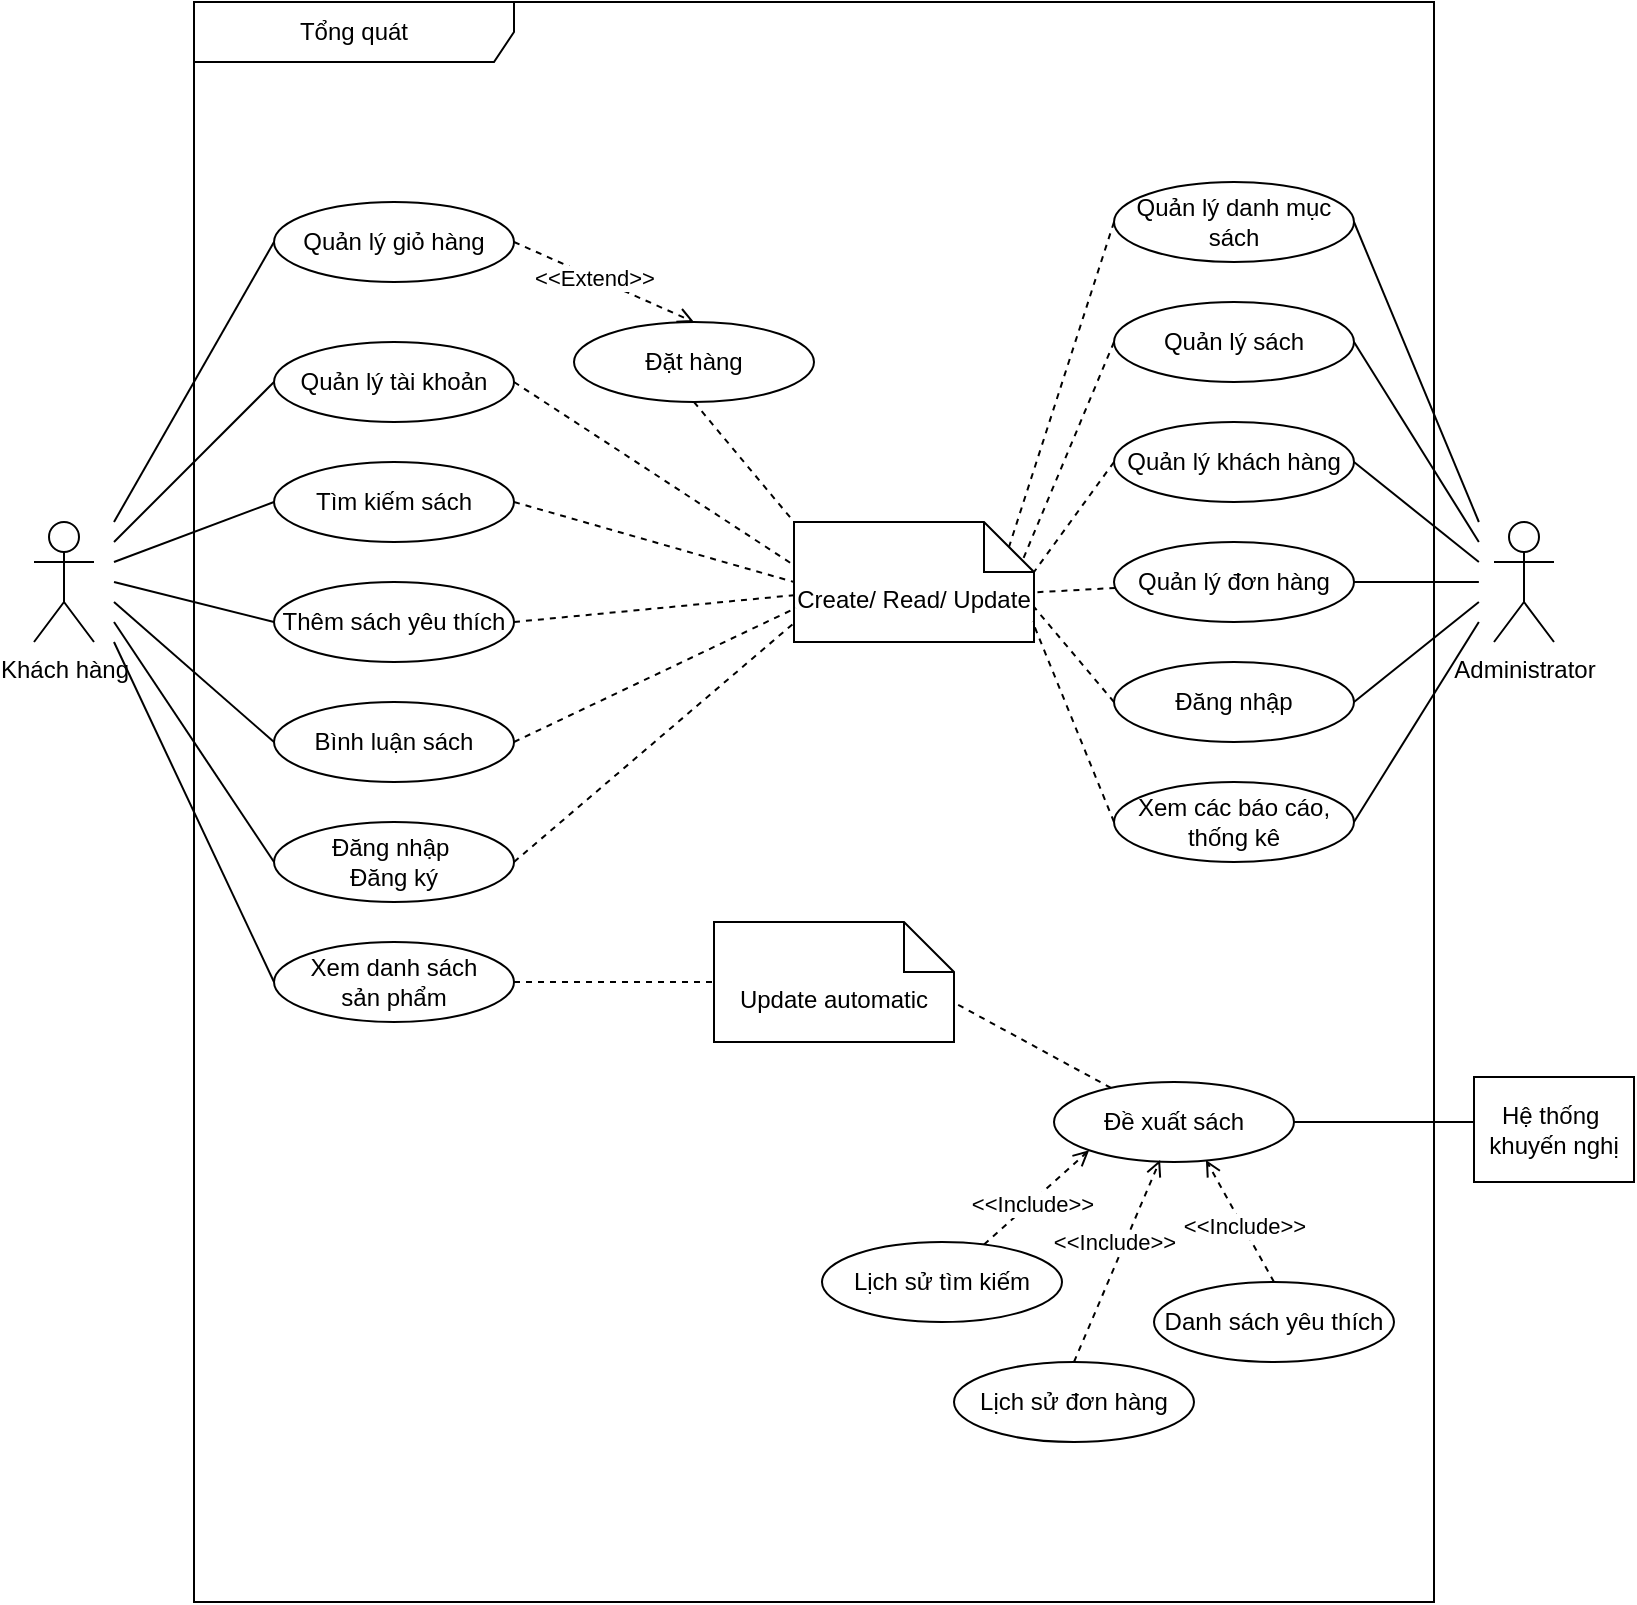 <mxfile version="24.0.4" type="github" pages="9">
  <diagram name="TongQuat" id="gvFbbxzgyaFYYrvIvwsP">
    <mxGraphModel dx="1114" dy="592" grid="1" gridSize="10" guides="1" tooltips="1" connect="1" arrows="1" fold="1" page="1" pageScale="1" pageWidth="827" pageHeight="1169" math="0" shadow="0">
      <root>
        <mxCell id="0" />
        <mxCell id="1" parent="0" />
        <mxCell id="MBnM06LKwPtEnfKvJLuo-30" style="rounded=0;orthogonalLoop=1;jettySize=auto;html=1;endArrow=none;endFill=0;exitX=1;exitY=0.5;exitDx=0;exitDy=0;" parent="1" source="MBnM06LKwPtEnfKvJLuo-4" edge="1">
          <mxGeometry relative="1" as="geometry">
            <mxPoint x="742.43" y="460" as="targetPoint" />
          </mxGeometry>
        </mxCell>
        <mxCell id="MBnM06LKwPtEnfKvJLuo-4" value="Quản lý danh mục sách" style="ellipse;whiteSpace=wrap;html=1;" parent="1" vertex="1">
          <mxGeometry x="560" y="290" width="120" height="40" as="geometry" />
        </mxCell>
        <mxCell id="MBnM06LKwPtEnfKvJLuo-11" value="Administrator" style="shape=umlActor;verticalLabelPosition=bottom;verticalAlign=top;html=1;outlineConnect=0;" parent="1" vertex="1">
          <mxGeometry x="750" y="460" width="30" height="60" as="geometry" />
        </mxCell>
        <mxCell id="MBnM06LKwPtEnfKvJLuo-29" style="rounded=0;orthogonalLoop=1;jettySize=auto;html=1;endArrow=none;endFill=0;exitX=1;exitY=0.5;exitDx=0;exitDy=0;" parent="1" source="MBnM06LKwPtEnfKvJLuo-12" edge="1">
          <mxGeometry relative="1" as="geometry">
            <mxPoint x="742.43" y="470" as="targetPoint" />
          </mxGeometry>
        </mxCell>
        <mxCell id="MBnM06LKwPtEnfKvJLuo-12" value="Quản lý sách" style="ellipse;whiteSpace=wrap;html=1;" parent="1" vertex="1">
          <mxGeometry x="560" y="350" width="120" height="40" as="geometry" />
        </mxCell>
        <mxCell id="MBnM06LKwPtEnfKvJLuo-13" style="edgeStyle=orthogonalEdgeStyle;rounded=0;orthogonalLoop=1;jettySize=auto;html=1;exitX=0.5;exitY=1;exitDx=0;exitDy=0;" parent="1" source="MBnM06LKwPtEnfKvJLuo-12" target="MBnM06LKwPtEnfKvJLuo-12" edge="1">
          <mxGeometry relative="1" as="geometry" />
        </mxCell>
        <mxCell id="MBnM06LKwPtEnfKvJLuo-28" style="rounded=0;orthogonalLoop=1;jettySize=auto;html=1;exitX=1;exitY=0.5;exitDx=0;exitDy=0;endArrow=none;endFill=0;" parent="1" source="MBnM06LKwPtEnfKvJLuo-14" edge="1">
          <mxGeometry relative="1" as="geometry">
            <mxPoint x="742.43" y="480" as="targetPoint" />
          </mxGeometry>
        </mxCell>
        <mxCell id="MBnM06LKwPtEnfKvJLuo-14" value="Quản lý khách hàng" style="ellipse;whiteSpace=wrap;html=1;" parent="1" vertex="1">
          <mxGeometry x="560" y="410" width="120" height="40" as="geometry" />
        </mxCell>
        <mxCell id="MBnM06LKwPtEnfKvJLuo-27" style="edgeStyle=orthogonalEdgeStyle;rounded=0;orthogonalLoop=1;jettySize=auto;html=1;endArrow=none;endFill=0;" parent="1" source="MBnM06LKwPtEnfKvJLuo-15" edge="1">
          <mxGeometry relative="1" as="geometry">
            <mxPoint x="742.43" y="490" as="targetPoint" />
          </mxGeometry>
        </mxCell>
        <mxCell id="MBnM06LKwPtEnfKvJLuo-15" value="Quản lý đơn hàng" style="ellipse;whiteSpace=wrap;html=1;" parent="1" vertex="1">
          <mxGeometry x="560" y="470" width="120" height="40" as="geometry" />
        </mxCell>
        <mxCell id="MBnM06LKwPtEnfKvJLuo-31" style="rounded=0;orthogonalLoop=1;jettySize=auto;html=1;endArrow=none;endFill=0;exitX=1;exitY=0.5;exitDx=0;exitDy=0;" parent="1" source="MBnM06LKwPtEnfKvJLuo-19" edge="1">
          <mxGeometry relative="1" as="geometry">
            <mxPoint x="742.43" y="510" as="targetPoint" />
          </mxGeometry>
        </mxCell>
        <mxCell id="MBnM06LKwPtEnfKvJLuo-19" value="Xem các báo cáo, thống kê" style="ellipse;whiteSpace=wrap;html=1;" parent="1" vertex="1">
          <mxGeometry x="560" y="590" width="120" height="40" as="geometry" />
        </mxCell>
        <mxCell id="HVmI4ni1pACpnIKJBuJL-1" value="Khách hàng" style="shape=umlActor;verticalLabelPosition=bottom;verticalAlign=top;html=1;outlineConnect=0;" parent="1" vertex="1">
          <mxGeometry x="20" y="460" width="30" height="60" as="geometry" />
        </mxCell>
        <mxCell id="HVmI4ni1pACpnIKJBuJL-2" style="rounded=0;orthogonalLoop=1;jettySize=auto;html=1;endArrow=none;endFill=0;exitX=0;exitY=0.5;exitDx=0;exitDy=0;" parent="1" source="HVmI4ni1pACpnIKJBuJL-3" edge="1">
          <mxGeometry relative="1" as="geometry">
            <mxPoint x="60" y="520" as="targetPoint" />
          </mxGeometry>
        </mxCell>
        <mxCell id="HVmI4ni1pACpnIKJBuJL-3" value="Xem danh sách&lt;div&gt;sản phẩm&lt;/div&gt;" style="ellipse;whiteSpace=wrap;html=1;" parent="1" vertex="1">
          <mxGeometry x="140" y="670" width="120" height="40" as="geometry" />
        </mxCell>
        <mxCell id="DBbsASg2C73_bdCjhR4W-20" style="rounded=0;orthogonalLoop=1;jettySize=auto;html=1;entryX=0.5;entryY=0;entryDx=0;entryDy=0;dashed=1;endArrow=open;endFill=0;exitX=1;exitY=0.5;exitDx=0;exitDy=0;" parent="1" source="HVmI4ni1pACpnIKJBuJL-4" target="HVmI4ni1pACpnIKJBuJL-17" edge="1">
          <mxGeometry relative="1" as="geometry" />
        </mxCell>
        <mxCell id="DBbsASg2C73_bdCjhR4W-21" value="&amp;lt;&amp;lt;Extend&amp;gt;&amp;gt;" style="edgeLabel;html=1;align=center;verticalAlign=middle;resizable=0;points=[];" parent="DBbsASg2C73_bdCjhR4W-20" vertex="1" connectable="0">
          <mxGeometry x="-0.128" relative="1" as="geometry">
            <mxPoint as="offset" />
          </mxGeometry>
        </mxCell>
        <mxCell id="HVmI4ni1pACpnIKJBuJL-4" value="Quản lý giỏ hàng" style="ellipse;whiteSpace=wrap;html=1;" parent="1" vertex="1">
          <mxGeometry x="140" y="300" width="120" height="40" as="geometry" />
        </mxCell>
        <mxCell id="HVmI4ni1pACpnIKJBuJL-5" style="rounded=0;orthogonalLoop=1;jettySize=auto;html=1;endArrow=none;endFill=0;exitX=0;exitY=0.5;exitDx=0;exitDy=0;" parent="1" source="HVmI4ni1pACpnIKJBuJL-6" edge="1">
          <mxGeometry relative="1" as="geometry">
            <mxPoint x="60" y="470" as="targetPoint" />
          </mxGeometry>
        </mxCell>
        <mxCell id="HVmI4ni1pACpnIKJBuJL-6" value="Quản lý tài khoản" style="ellipse;whiteSpace=wrap;html=1;" parent="1" vertex="1">
          <mxGeometry x="140" y="370" width="120" height="40" as="geometry" />
        </mxCell>
        <mxCell id="HVmI4ni1pACpnIKJBuJL-7" style="rounded=0;orthogonalLoop=1;jettySize=auto;html=1;endArrow=none;endFill=0;exitX=0;exitY=0.5;exitDx=0;exitDy=0;" parent="1" source="HVmI4ni1pACpnIKJBuJL-8" edge="1">
          <mxGeometry relative="1" as="geometry">
            <mxPoint x="60" y="480" as="targetPoint" />
          </mxGeometry>
        </mxCell>
        <mxCell id="HVmI4ni1pACpnIKJBuJL-8" value="Tìm kiếm sách" style="ellipse;whiteSpace=wrap;html=1;" parent="1" vertex="1">
          <mxGeometry x="140" y="430" width="120" height="40" as="geometry" />
        </mxCell>
        <mxCell id="HVmI4ni1pACpnIKJBuJL-9" style="rounded=0;orthogonalLoop=1;jettySize=auto;html=1;startArrow=none;startFill=0;endArrow=none;endFill=0;exitX=0;exitY=0.5;exitDx=0;exitDy=0;" parent="1" source="HVmI4ni1pACpnIKJBuJL-10" edge="1">
          <mxGeometry relative="1" as="geometry">
            <mxPoint x="60" y="510" as="targetPoint" />
          </mxGeometry>
        </mxCell>
        <mxCell id="HVmI4ni1pACpnIKJBuJL-10" value="Đăng nhập&amp;nbsp;&lt;div&gt;Đăng ký&lt;/div&gt;" style="ellipse;whiteSpace=wrap;html=1;" parent="1" vertex="1">
          <mxGeometry x="140" y="610" width="120" height="40" as="geometry" />
        </mxCell>
        <mxCell id="HVmI4ni1pACpnIKJBuJL-11" style="rounded=0;orthogonalLoop=1;jettySize=auto;html=1;exitX=0;exitY=0.5;exitDx=0;exitDy=0;endArrow=none;endFill=0;" parent="1" source="HVmI4ni1pACpnIKJBuJL-4" edge="1">
          <mxGeometry relative="1" as="geometry">
            <mxPoint x="60" y="460" as="targetPoint" />
          </mxGeometry>
        </mxCell>
        <mxCell id="HVmI4ni1pACpnIKJBuJL-12" style="rounded=0;orthogonalLoop=1;jettySize=auto;html=1;endArrow=none;endFill=0;exitX=0;exitY=0.5;exitDx=0;exitDy=0;" parent="1" source="HVmI4ni1pACpnIKJBuJL-13" edge="1">
          <mxGeometry relative="1" as="geometry">
            <mxPoint x="60" y="500" as="targetPoint" />
          </mxGeometry>
        </mxCell>
        <mxCell id="HVmI4ni1pACpnIKJBuJL-13" value="Bình luận sách" style="ellipse;whiteSpace=wrap;html=1;" parent="1" vertex="1">
          <mxGeometry x="140" y="550" width="120" height="40" as="geometry" />
        </mxCell>
        <mxCell id="HVmI4ni1pACpnIKJBuJL-14" style="rounded=0;orthogonalLoop=1;jettySize=auto;html=1;endArrow=none;endFill=0;exitX=0;exitY=0.5;exitDx=0;exitDy=0;" parent="1" source="HVmI4ni1pACpnIKJBuJL-15" edge="1">
          <mxGeometry relative="1" as="geometry">
            <mxPoint x="60" y="490" as="targetPoint" />
          </mxGeometry>
        </mxCell>
        <mxCell id="HVmI4ni1pACpnIKJBuJL-15" value="Thêm sách yêu thích" style="ellipse;whiteSpace=wrap;html=1;" parent="1" vertex="1">
          <mxGeometry x="140" y="490" width="120" height="40" as="geometry" />
        </mxCell>
        <mxCell id="HVmI4ni1pACpnIKJBuJL-17" value="Đặt hàng" style="ellipse;whiteSpace=wrap;html=1;" parent="1" vertex="1">
          <mxGeometry x="290" y="360" width="120" height="40" as="geometry" />
        </mxCell>
        <mxCell id="DBbsASg2C73_bdCjhR4W-2" style="rounded=0;orthogonalLoop=1;jettySize=auto;html=1;endArrow=none;endFill=0;exitX=1;exitY=0.5;exitDx=0;exitDy=0;" parent="1" source="DBbsASg2C73_bdCjhR4W-1" edge="1">
          <mxGeometry relative="1" as="geometry">
            <mxPoint x="742.43" y="500" as="targetPoint" />
          </mxGeometry>
        </mxCell>
        <mxCell id="DBbsASg2C73_bdCjhR4W-1" value="Đăng nhập" style="ellipse;whiteSpace=wrap;html=1;" parent="1" vertex="1">
          <mxGeometry x="560" y="530" width="120" height="40" as="geometry" />
        </mxCell>
        <mxCell id="DBbsASg2C73_bdCjhR4W-5" value="Create/ Read/ Update" style="shape=note2;boundedLbl=1;whiteSpace=wrap;html=1;size=25;verticalAlign=top;align=center;" parent="1" vertex="1">
          <mxGeometry x="400" y="460" width="120" height="60" as="geometry" />
        </mxCell>
        <mxCell id="DBbsASg2C73_bdCjhR4W-6" style="rounded=0;orthogonalLoop=1;jettySize=auto;html=1;entryX=0;entryY=0;entryDx=0;entryDy=0;entryPerimeter=0;dashed=1;endArrow=none;endFill=0;exitX=0.5;exitY=1;exitDx=0;exitDy=0;" parent="1" source="HVmI4ni1pACpnIKJBuJL-17" target="DBbsASg2C73_bdCjhR4W-5" edge="1">
          <mxGeometry relative="1" as="geometry" />
        </mxCell>
        <mxCell id="DBbsASg2C73_bdCjhR4W-8" style="rounded=0;orthogonalLoop=1;jettySize=auto;html=1;entryX=-0.008;entryY=0.35;entryDx=0;entryDy=0;entryPerimeter=0;dashed=1;endArrow=none;endFill=0;exitX=1;exitY=0.5;exitDx=0;exitDy=0;" parent="1" source="HVmI4ni1pACpnIKJBuJL-6" target="DBbsASg2C73_bdCjhR4W-5" edge="1">
          <mxGeometry relative="1" as="geometry" />
        </mxCell>
        <mxCell id="DBbsASg2C73_bdCjhR4W-9" style="rounded=0;orthogonalLoop=1;jettySize=auto;html=1;exitX=1;exitY=0.5;exitDx=0;exitDy=0;entryX=0;entryY=0.5;entryDx=0;entryDy=0;entryPerimeter=0;dashed=1;endArrow=none;endFill=0;" parent="1" source="HVmI4ni1pACpnIKJBuJL-8" target="DBbsASg2C73_bdCjhR4W-5" edge="1">
          <mxGeometry relative="1" as="geometry" />
        </mxCell>
        <mxCell id="DBbsASg2C73_bdCjhR4W-10" style="rounded=0;orthogonalLoop=1;jettySize=auto;html=1;exitX=1;exitY=0.5;exitDx=0;exitDy=0;entryX=0;entryY=0.61;entryDx=0;entryDy=0;entryPerimeter=0;dashed=1;endArrow=none;endFill=0;" parent="1" source="HVmI4ni1pACpnIKJBuJL-15" target="DBbsASg2C73_bdCjhR4W-5" edge="1">
          <mxGeometry relative="1" as="geometry" />
        </mxCell>
        <mxCell id="DBbsASg2C73_bdCjhR4W-11" style="rounded=0;orthogonalLoop=1;jettySize=auto;html=1;exitX=1;exitY=0.5;exitDx=0;exitDy=0;dashed=1;endArrow=none;endFill=0;entryX=0.008;entryY=0.717;entryDx=0;entryDy=0;entryPerimeter=0;" parent="1" source="HVmI4ni1pACpnIKJBuJL-13" target="DBbsASg2C73_bdCjhR4W-5" edge="1">
          <mxGeometry relative="1" as="geometry">
            <mxPoint x="350" y="500" as="targetPoint" />
          </mxGeometry>
        </mxCell>
        <mxCell id="DBbsASg2C73_bdCjhR4W-12" style="rounded=0;orthogonalLoop=1;jettySize=auto;html=1;entryX=0.007;entryY=0.83;entryDx=0;entryDy=0;entryPerimeter=0;dashed=1;endArrow=none;endFill=0;exitX=1;exitY=0.5;exitDx=0;exitDy=0;" parent="1" source="HVmI4ni1pACpnIKJBuJL-10" target="DBbsASg2C73_bdCjhR4W-5" edge="1">
          <mxGeometry relative="1" as="geometry" />
        </mxCell>
        <mxCell id="DBbsASg2C73_bdCjhR4W-14" style="rounded=0;orthogonalLoop=1;jettySize=auto;html=1;entryX=0;entryY=0;entryDx=107.5;entryDy=12.5;entryPerimeter=0;endArrow=none;endFill=0;dashed=1;exitX=0;exitY=0.5;exitDx=0;exitDy=0;" parent="1" source="MBnM06LKwPtEnfKvJLuo-4" target="DBbsASg2C73_bdCjhR4W-5" edge="1">
          <mxGeometry relative="1" as="geometry" />
        </mxCell>
        <mxCell id="DBbsASg2C73_bdCjhR4W-15" style="rounded=0;orthogonalLoop=1;jettySize=auto;html=1;entryX=0.95;entryY=0.331;entryDx=0;entryDy=0;entryPerimeter=0;endArrow=none;endFill=0;dashed=1;exitX=0;exitY=0.5;exitDx=0;exitDy=0;" parent="1" source="MBnM06LKwPtEnfKvJLuo-12" target="DBbsASg2C73_bdCjhR4W-5" edge="1">
          <mxGeometry relative="1" as="geometry" />
        </mxCell>
        <mxCell id="DBbsASg2C73_bdCjhR4W-16" style="rounded=0;orthogonalLoop=1;jettySize=auto;html=1;exitX=0;exitY=0.5;exitDx=0;exitDy=0;entryX=0;entryY=0;entryDx=120;entryDy=25;entryPerimeter=0;dashed=1;endArrow=none;endFill=0;" parent="1" source="MBnM06LKwPtEnfKvJLuo-14" target="DBbsASg2C73_bdCjhR4W-5" edge="1">
          <mxGeometry relative="1" as="geometry" />
        </mxCell>
        <mxCell id="DBbsASg2C73_bdCjhR4W-17" style="rounded=0;orthogonalLoop=1;jettySize=auto;html=1;entryX=1.004;entryY=0.586;entryDx=0;entryDy=0;entryPerimeter=0;dashed=1;endArrow=none;endFill=0;" parent="1" source="MBnM06LKwPtEnfKvJLuo-15" target="DBbsASg2C73_bdCjhR4W-5" edge="1">
          <mxGeometry relative="1" as="geometry" />
        </mxCell>
        <mxCell id="DBbsASg2C73_bdCjhR4W-18" style="rounded=0;orthogonalLoop=1;jettySize=auto;html=1;entryX=0;entryY=0;entryDx=120;entryDy=42.5;entryPerimeter=0;dashed=1;endArrow=none;endFill=0;exitX=0;exitY=0.5;exitDx=0;exitDy=0;" parent="1" source="DBbsASg2C73_bdCjhR4W-1" target="DBbsASg2C73_bdCjhR4W-5" edge="1">
          <mxGeometry relative="1" as="geometry" />
        </mxCell>
        <mxCell id="DBbsASg2C73_bdCjhR4W-19" style="rounded=0;orthogonalLoop=1;jettySize=auto;html=1;entryX=0.994;entryY=0.831;entryDx=0;entryDy=0;entryPerimeter=0;dashed=1;endArrow=none;endFill=0;exitX=0;exitY=0.5;exitDx=0;exitDy=0;" parent="1" source="MBnM06LKwPtEnfKvJLuo-19" target="DBbsASg2C73_bdCjhR4W-5" edge="1">
          <mxGeometry relative="1" as="geometry" />
        </mxCell>
        <mxCell id="DBbsASg2C73_bdCjhR4W-23" value="Update automatic" style="shape=note2;boundedLbl=1;whiteSpace=wrap;html=1;size=25;verticalAlign=top;align=center;" parent="1" vertex="1">
          <mxGeometry x="360" y="660" width="120" height="60" as="geometry" />
        </mxCell>
        <mxCell id="DBbsASg2C73_bdCjhR4W-27" style="rounded=0;orthogonalLoop=1;jettySize=auto;html=1;entryX=0.996;entryY=0.667;entryDx=0;entryDy=0;entryPerimeter=0;endArrow=none;endFill=0;dashed=1;" parent="1" source="DBbsASg2C73_bdCjhR4W-25" target="DBbsASg2C73_bdCjhR4W-23" edge="1">
          <mxGeometry relative="1" as="geometry" />
        </mxCell>
        <mxCell id="DBbsASg2C73_bdCjhR4W-25" value="Đề xuất sách" style="ellipse;whiteSpace=wrap;html=1;" parent="1" vertex="1">
          <mxGeometry x="530" y="740" width="120" height="40" as="geometry" />
        </mxCell>
        <mxCell id="DBbsASg2C73_bdCjhR4W-26" style="edgeStyle=orthogonalEdgeStyle;rounded=0;orthogonalLoop=1;jettySize=auto;html=1;endArrow=none;endFill=0;" parent="1" source="DBbsASg2C73_bdCjhR4W-25" edge="1">
          <mxGeometry relative="1" as="geometry">
            <mxPoint x="740" y="760" as="targetPoint" />
          </mxGeometry>
        </mxCell>
        <mxCell id="DBbsASg2C73_bdCjhR4W-28" style="rounded=0;orthogonalLoop=1;jettySize=auto;html=1;exitX=1;exitY=0.5;exitDx=0;exitDy=0;entryX=0;entryY=0.5;entryDx=0;entryDy=0;entryPerimeter=0;dashed=1;endArrow=none;endFill=0;" parent="1" source="HVmI4ni1pACpnIKJBuJL-3" target="DBbsASg2C73_bdCjhR4W-23" edge="1">
          <mxGeometry relative="1" as="geometry" />
        </mxCell>
        <mxCell id="PkjrMtp5OfS_NiAlq09m-2" style="rounded=0;orthogonalLoop=1;jettySize=auto;html=1;entryX=0;entryY=1;entryDx=0;entryDy=0;dashed=1;endArrow=open;endFill=0;" parent="1" source="DBbsASg2C73_bdCjhR4W-29" target="DBbsASg2C73_bdCjhR4W-25" edge="1">
          <mxGeometry relative="1" as="geometry" />
        </mxCell>
        <mxCell id="5z4tyJchyPjQIIpsUYp0-1" value="&amp;lt;&amp;lt;Include&amp;gt;&amp;gt;" style="edgeLabel;html=1;align=center;verticalAlign=middle;resizable=0;points=[];" parent="PkjrMtp5OfS_NiAlq09m-2" vertex="1" connectable="0">
          <mxGeometry x="-0.111" y="-1" relative="1" as="geometry">
            <mxPoint as="offset" />
          </mxGeometry>
        </mxCell>
        <mxCell id="PkjrMtp5OfS_NiAlq09m-4" style="rounded=0;orthogonalLoop=1;jettySize=auto;html=1;exitX=0.5;exitY=0;exitDx=0;exitDy=0;dashed=1;endArrow=open;endFill=0;entryX=0.633;entryY=0.975;entryDx=0;entryDy=0;entryPerimeter=0;" parent="1" source="DBbsASg2C73_bdCjhR4W-31" target="DBbsASg2C73_bdCjhR4W-25" edge="1">
          <mxGeometry relative="1" as="geometry" />
        </mxCell>
        <mxCell id="5z4tyJchyPjQIIpsUYp0-3" value="&amp;lt;&amp;lt;Include&amp;gt;&amp;gt;" style="edgeLabel;html=1;align=center;verticalAlign=middle;resizable=0;points=[];" parent="PkjrMtp5OfS_NiAlq09m-4" vertex="1" connectable="0">
          <mxGeometry x="-0.077" relative="1" as="geometry">
            <mxPoint as="offset" />
          </mxGeometry>
        </mxCell>
        <mxCell id="PkjrMtp5OfS_NiAlq09m-3" style="rounded=0;orthogonalLoop=1;jettySize=auto;html=1;exitX=0.5;exitY=0;exitDx=0;exitDy=0;entryX=0.442;entryY=0.975;entryDx=0;entryDy=0;entryPerimeter=0;dashed=1;endArrow=open;endFill=0;" parent="1" source="DBbsASg2C73_bdCjhR4W-30" target="DBbsASg2C73_bdCjhR4W-25" edge="1">
          <mxGeometry relative="1" as="geometry" />
        </mxCell>
        <mxCell id="5z4tyJchyPjQIIpsUYp0-2" value="&amp;lt;&amp;lt;Include&amp;gt;&amp;gt;" style="edgeLabel;html=1;align=center;verticalAlign=middle;resizable=0;points=[];" parent="PkjrMtp5OfS_NiAlq09m-3" vertex="1" connectable="0">
          <mxGeometry x="-0.113" y="-2" relative="1" as="geometry">
            <mxPoint x="-1" y="-16" as="offset" />
          </mxGeometry>
        </mxCell>
        <mxCell id="PkjrMtp5OfS_NiAlq09m-5" value="Tổng quát" style="shape=umlFrame;whiteSpace=wrap;html=1;pointerEvents=0;recursiveResize=0;container=1;collapsible=0;width=160;" parent="1" vertex="1">
          <mxGeometry x="100" y="200" width="620" height="800" as="geometry" />
        </mxCell>
        <mxCell id="DBbsASg2C73_bdCjhR4W-31" value="Danh sách yêu thích" style="ellipse;whiteSpace=wrap;html=1;" parent="PkjrMtp5OfS_NiAlq09m-5" vertex="1">
          <mxGeometry x="480" y="640" width="120" height="40" as="geometry" />
        </mxCell>
        <mxCell id="DBbsASg2C73_bdCjhR4W-30" value="Lịch sử đơn hàng" style="ellipse;whiteSpace=wrap;html=1;" parent="PkjrMtp5OfS_NiAlq09m-5" vertex="1">
          <mxGeometry x="380" y="680" width="120" height="40" as="geometry" />
        </mxCell>
        <mxCell id="DBbsASg2C73_bdCjhR4W-29" value="Lịch sử tìm kiếm" style="ellipse;whiteSpace=wrap;html=1;" parent="PkjrMtp5OfS_NiAlq09m-5" vertex="1">
          <mxGeometry x="314" y="620" width="120" height="40" as="geometry" />
        </mxCell>
        <mxCell id="5z4tyJchyPjQIIpsUYp0-4" value="Hệ thống&amp;nbsp;&lt;div&gt;khuyến nghị&lt;/div&gt;" style="fontStyle=0;whiteSpace=wrap;html=1;" parent="1" vertex="1">
          <mxGeometry x="740" y="737.5" width="80" height="52.5" as="geometry" />
        </mxCell>
      </root>
    </mxGraphModel>
  </diagram>
  <diagram id="MOK-RR23mEr_K2JYgsC-" name="QuanLyTaiKhoan">
    <mxGraphModel dx="928" dy="493" grid="1" gridSize="10" guides="1" tooltips="1" connect="1" arrows="1" fold="1" page="1" pageScale="1" pageWidth="827" pageHeight="1169" math="0" shadow="0">
      <root>
        <mxCell id="0" />
        <mxCell id="1" parent="0" />
        <mxCell id="ig0mau4ZEip-oeLcZOWo-11" style="rounded=0;orthogonalLoop=1;jettySize=auto;html=1;entryX=0;entryY=0.5;entryDx=0;entryDy=0;endArrow=none;endFill=0;" edge="1" parent="1" target="HvPoZ9oWYfj5s-ngqukg-1">
          <mxGeometry relative="1" as="geometry">
            <mxPoint x="80" y="260" as="sourcePoint" />
          </mxGeometry>
        </mxCell>
        <mxCell id="tCoYM2ApdEihgxhBEJmc-1" value="Khách hàng" style="shape=umlActor;verticalLabelPosition=bottom;verticalAlign=top;html=1;outlineConnect=0;" parent="1" vertex="1">
          <mxGeometry x="40" y="220" width="30" height="60" as="geometry" />
        </mxCell>
        <mxCell id="HvPoZ9oWYfj5s-ngqukg-1" value="Đăng ký" style="ellipse;whiteSpace=wrap;html=1;" vertex="1" parent="1">
          <mxGeometry x="160" y="235" width="120" height="50" as="geometry" />
        </mxCell>
        <mxCell id="ig0mau4ZEip-oeLcZOWo-10" style="rounded=0;orthogonalLoop=1;jettySize=auto;html=1;endArrow=none;endFill=0;exitX=0;exitY=0.5;exitDx=0;exitDy=0;" edge="1" parent="1" source="ig0mau4ZEip-oeLcZOWo-1">
          <mxGeometry relative="1" as="geometry">
            <mxPoint x="80" y="250" as="targetPoint" />
          </mxGeometry>
        </mxCell>
        <mxCell id="ig0mau4ZEip-oeLcZOWo-1" value="Đăng nhập" style="ellipse;whiteSpace=wrap;html=1;" vertex="1" parent="1">
          <mxGeometry x="160" y="170" width="120" height="50" as="geometry" />
        </mxCell>
        <mxCell id="ig0mau4ZEip-oeLcZOWo-3" style="rounded=0;orthogonalLoop=1;jettySize=auto;html=1;entryX=1;entryY=0.5;entryDx=0;entryDy=0;dashed=1;endArrow=open;endFill=0;" edge="1" parent="1" source="ig0mau4ZEip-oeLcZOWo-2" target="ig0mau4ZEip-oeLcZOWo-1">
          <mxGeometry relative="1" as="geometry" />
        </mxCell>
        <mxCell id="ig0mau4ZEip-oeLcZOWo-4" value="&amp;lt;&amp;lt;Extend&amp;gt;&amp;gt;" style="edgeLabel;html=1;align=center;verticalAlign=middle;resizable=0;points=[];" vertex="1" connectable="0" parent="ig0mau4ZEip-oeLcZOWo-3">
          <mxGeometry x="-0.081" y="1" relative="1" as="geometry">
            <mxPoint x="-4" as="offset" />
          </mxGeometry>
        </mxCell>
        <mxCell id="ig0mau4ZEip-oeLcZOWo-2" value="Quên mật khẩu" style="ellipse;whiteSpace=wrap;html=1;" vertex="1" parent="1">
          <mxGeometry x="330" y="100" width="120" height="50" as="geometry" />
        </mxCell>
        <mxCell id="ig0mau4ZEip-oeLcZOWo-12" style="rounded=0;orthogonalLoop=1;jettySize=auto;html=1;endArrow=none;endFill=0;exitX=0;exitY=0.5;exitDx=0;exitDy=0;" edge="1" parent="1" source="ig0mau4ZEip-oeLcZOWo-5">
          <mxGeometry relative="1" as="geometry">
            <mxPoint x="80" y="270" as="targetPoint" />
          </mxGeometry>
        </mxCell>
        <mxCell id="ig0mau4ZEip-oeLcZOWo-5" value="Thay đổi thông tin&lt;div&gt;tài khoản&lt;/div&gt;" style="ellipse;whiteSpace=wrap;html=1;" vertex="1" parent="1">
          <mxGeometry x="160" y="300" width="120" height="60" as="geometry" />
        </mxCell>
        <mxCell id="ig0mau4ZEip-oeLcZOWo-7" value="Admin" style="shape=umlActor;verticalLabelPosition=bottom;verticalAlign=top;html=1;outlineConnect=0;" vertex="1" parent="1">
          <mxGeometry x="610" y="220" width="30" height="60" as="geometry" />
        </mxCell>
        <mxCell id="ig0mau4ZEip-oeLcZOWo-13" style="edgeStyle=orthogonalEdgeStyle;rounded=0;orthogonalLoop=1;jettySize=auto;html=1;endArrow=none;endFill=0;" edge="1" parent="1" source="ig0mau4ZEip-oeLcZOWo-8">
          <mxGeometry relative="1" as="geometry">
            <mxPoint x="600" y="255" as="targetPoint" />
          </mxGeometry>
        </mxCell>
        <mxCell id="ig0mau4ZEip-oeLcZOWo-8" value="Khóa tài khoản&lt;div&gt;thành viên vi phạm&lt;/div&gt;" style="ellipse;whiteSpace=wrap;html=1;" vertex="1" parent="1">
          <mxGeometry x="400" y="230" width="120" height="50" as="geometry" />
        </mxCell>
        <mxCell id="ig0mau4ZEip-oeLcZOWo-14" value="Quản lý tài khoản" style="shape=umlFrame;whiteSpace=wrap;html=1;pointerEvents=0;recursiveResize=0;container=1;collapsible=0;width=160;" vertex="1" parent="1">
          <mxGeometry x="120" y="60" width="440" height="340" as="geometry" />
        </mxCell>
      </root>
    </mxGraphModel>
  </diagram>
  <diagram id="CqJhcSU1pAgbgHsS42IN" name="KhachHangQuanLyGioHang">
    <mxGraphModel dx="1114" dy="592" grid="1" gridSize="10" guides="1" tooltips="1" connect="1" arrows="1" fold="1" page="1" pageScale="1" pageWidth="827" pageHeight="1169" math="0" shadow="0">
      <root>
        <mxCell id="0" />
        <mxCell id="1" parent="0" />
        <mxCell id="u5eZu_QqKS80j_bbmlmD-11" style="rounded=0;orthogonalLoop=1;jettySize=auto;html=1;entryX=0;entryY=1;entryDx=0;entryDy=0;startArrow=open;startFill=0;endArrow=none;endFill=0;dashed=1;" parent="1" source="k5oEdT-zk49ODDsUcU6e-20" target="u5eZu_QqKS80j_bbmlmD-6" edge="1">
          <mxGeometry relative="1" as="geometry" />
        </mxCell>
        <mxCell id="u5eZu_QqKS80j_bbmlmD-12" value="&amp;lt;&amp;lt;Extend&amp;gt;&amp;gt;" style="edgeLabel;html=1;align=center;verticalAlign=middle;resizable=0;points=[];" parent="u5eZu_QqKS80j_bbmlmD-11" vertex="1" connectable="0">
          <mxGeometry x="0.019" relative="1" as="geometry">
            <mxPoint as="offset" />
          </mxGeometry>
        </mxCell>
        <mxCell id="u5eZu_QqKS80j_bbmlmD-13" style="rounded=0;orthogonalLoop=1;jettySize=auto;html=1;entryX=0;entryY=0.5;entryDx=0;entryDy=0;endArrow=none;endFill=0;startArrow=open;startFill=0;dashed=1;" parent="1" source="k5oEdT-zk49ODDsUcU6e-20" target="u5eZu_QqKS80j_bbmlmD-8" edge="1">
          <mxGeometry relative="1" as="geometry" />
        </mxCell>
        <mxCell id="u5eZu_QqKS80j_bbmlmD-18" value="&amp;lt;&amp;lt;Extend&amp;gt;&amp;gt;" style="edgeLabel;html=1;align=center;verticalAlign=middle;resizable=0;points=[];" parent="u5eZu_QqKS80j_bbmlmD-13" vertex="1" connectable="0">
          <mxGeometry x="0.089" relative="1" as="geometry">
            <mxPoint as="offset" />
          </mxGeometry>
        </mxCell>
        <mxCell id="u5eZu_QqKS80j_bbmlmD-15" style="rounded=0;orthogonalLoop=1;jettySize=auto;html=1;entryX=0;entryY=0;entryDx=0;entryDy=0;startArrow=open;startFill=0;endArrow=none;endFill=0;dashed=1;" parent="1" source="k5oEdT-zk49ODDsUcU6e-20" target="u5eZu_QqKS80j_bbmlmD-7" edge="1">
          <mxGeometry relative="1" as="geometry" />
        </mxCell>
        <mxCell id="u5eZu_QqKS80j_bbmlmD-20" value="&amp;lt;&amp;lt;Extend&amp;gt;&amp;gt;" style="edgeLabel;html=1;align=center;verticalAlign=middle;resizable=0;points=[];" parent="u5eZu_QqKS80j_bbmlmD-15" vertex="1" connectable="0">
          <mxGeometry x="-0.028" y="1" relative="1" as="geometry">
            <mxPoint as="offset" />
          </mxGeometry>
        </mxCell>
        <mxCell id="k5oEdT-zk49ODDsUcU6e-20" value="" style="shape=ellipse;container=1;horizontal=1;horizontalStack=0;resizeParent=1;resizeParentMax=0;resizeLast=0;html=1;dashed=0;collapsible=0;align=center;" parent="1" vertex="1">
          <mxGeometry x="300" y="400" width="180" height="120" as="geometry" />
        </mxCell>
        <mxCell id="k5oEdT-zk49ODDsUcU6e-21" value="Quản lý giỏ hàng" style="html=1;strokeColor=none;fillColor=none;align=center;verticalAlign=middle;rotatable=0;whiteSpace=wrap;" parent="k5oEdT-zk49ODDsUcU6e-20" vertex="1">
          <mxGeometry width="180" height="30" as="geometry" />
        </mxCell>
        <mxCell id="k5oEdT-zk49ODDsUcU6e-22" value="" style="line;strokeWidth=1;fillColor=none;rotatable=0;labelPosition=right;points=[];portConstraint=eastwest;dashed=0;resizeWidth=1;" parent="k5oEdT-zk49ODDsUcU6e-20" vertex="1">
          <mxGeometry x="9" y="30" width="162" height="10" as="geometry" />
        </mxCell>
        <mxCell id="k5oEdT-zk49ODDsUcU6e-23" value="extension points" style="text;html=1;align=center;verticalAlign=middle;rotatable=0;fillColor=none;strokeColor=none;whiteSpace=wrap;fontStyle=1" parent="k5oEdT-zk49ODDsUcU6e-20" vertex="1">
          <mxGeometry y="35" width="180" height="30" as="geometry" />
        </mxCell>
        <mxCell id="k5oEdT-zk49ODDsUcU6e-24" value="Thêm sản phẩm&lt;div&gt;Xóa sản phầm&lt;/div&gt;&lt;div&gt;Thay đổi số lượng&lt;/div&gt;" style="text;html=1;align=left;verticalAlign=middle;rotatable=0;spacingLeft=25;fillColor=none;strokeColor=none;whiteSpace=wrap;labelPosition=center;verticalLabelPosition=middle;" parent="k5oEdT-zk49ODDsUcU6e-20" vertex="1">
          <mxGeometry y="65" width="180" height="30" as="geometry" />
        </mxCell>
        <mxCell id="u5eZu_QqKS80j_bbmlmD-1" value="Khách hàng" style="shape=umlActor;verticalLabelPosition=bottom;verticalAlign=top;html=1;" parent="1" vertex="1">
          <mxGeometry x="170" y="420" width="30" height="60" as="geometry" />
        </mxCell>
        <mxCell id="u5eZu_QqKS80j_bbmlmD-4" style="rounded=0;orthogonalLoop=1;jettySize=auto;html=1;endArrow=none;endFill=0;" parent="1" source="k5oEdT-zk49ODDsUcU6e-23" target="u5eZu_QqKS80j_bbmlmD-1" edge="1">
          <mxGeometry relative="1" as="geometry" />
        </mxCell>
        <mxCell id="u5eZu_QqKS80j_bbmlmD-6" value="Thêm sản phẩm" style="ellipse;whiteSpace=wrap;html=1;" parent="1" vertex="1">
          <mxGeometry x="580" y="350" width="100" height="60" as="geometry" />
        </mxCell>
        <mxCell id="u5eZu_QqKS80j_bbmlmD-7" value="Thay đổi số lượng" style="ellipse;whiteSpace=wrap;html=1;" parent="1" vertex="1">
          <mxGeometry x="580" y="510" width="100" height="60" as="geometry" />
        </mxCell>
        <mxCell id="u5eZu_QqKS80j_bbmlmD-8" value="Xóa sản phẩm" style="ellipse;whiteSpace=wrap;html=1;" parent="1" vertex="1">
          <mxGeometry x="630" y="430" width="100" height="60" as="geometry" />
        </mxCell>
      </root>
    </mxGraphModel>
  </diagram>
  <diagram id="kkRnAeehqlRqnfO3CdE0" name="DangNhap">
    <mxGraphModel dx="1114" dy="592" grid="1" gridSize="10" guides="1" tooltips="1" connect="1" arrows="1" fold="1" page="1" pageScale="1" pageWidth="827" pageHeight="1169" math="0" shadow="0">
      <root>
        <mxCell id="0" />
        <mxCell id="1" parent="0" />
        <mxCell id="CvxNXML4r2XTmm16Xqaz-1" style="rounded=0;orthogonalLoop=1;jettySize=auto;html=1;entryX=0;entryY=1;entryDx=0;entryDy=0;startArrow=open;startFill=0;endArrow=none;endFill=0;dashed=1;" parent="1" source="CvxNXML4r2XTmm16Xqaz-7" target="CvxNXML4r2XTmm16Xqaz-14" edge="1">
          <mxGeometry relative="1" as="geometry" />
        </mxCell>
        <mxCell id="CvxNXML4r2XTmm16Xqaz-2" value="&amp;lt;&amp;lt;Extend&amp;gt;&amp;gt;" style="edgeLabel;html=1;align=center;verticalAlign=middle;resizable=0;points=[];" parent="CvxNXML4r2XTmm16Xqaz-1" vertex="1" connectable="0">
          <mxGeometry x="0.019" relative="1" as="geometry">
            <mxPoint as="offset" />
          </mxGeometry>
        </mxCell>
        <mxCell id="CvxNXML4r2XTmm16Xqaz-3" style="rounded=0;orthogonalLoop=1;jettySize=auto;html=1;entryX=0;entryY=0.5;entryDx=0;entryDy=0;endArrow=none;endFill=0;startArrow=open;startFill=0;dashed=1;" parent="1" source="CvxNXML4r2XTmm16Xqaz-7" target="CvxNXML4r2XTmm16Xqaz-16" edge="1">
          <mxGeometry relative="1" as="geometry" />
        </mxCell>
        <mxCell id="CvxNXML4r2XTmm16Xqaz-4" value="&amp;lt;&amp;lt;Extend&amp;gt;&amp;gt;" style="edgeLabel;html=1;align=center;verticalAlign=middle;resizable=0;points=[];" parent="CvxNXML4r2XTmm16Xqaz-3" vertex="1" connectable="0">
          <mxGeometry x="0.089" relative="1" as="geometry">
            <mxPoint as="offset" />
          </mxGeometry>
        </mxCell>
        <mxCell id="CvxNXML4r2XTmm16Xqaz-7" value="" style="shape=ellipse;container=1;horizontal=1;horizontalStack=0;resizeParent=1;resizeParentMax=0;resizeLast=0;html=1;dashed=0;collapsible=0;align=center;" parent="1" vertex="1">
          <mxGeometry x="250" y="180" width="180" height="120" as="geometry" />
        </mxCell>
        <mxCell id="CvxNXML4r2XTmm16Xqaz-8" value="Đăng nhập" style="html=1;strokeColor=none;fillColor=none;align=center;verticalAlign=middle;rotatable=0;whiteSpace=wrap;" parent="CvxNXML4r2XTmm16Xqaz-7" vertex="1">
          <mxGeometry width="180" height="30" as="geometry" />
        </mxCell>
        <mxCell id="CvxNXML4r2XTmm16Xqaz-9" value="" style="line;strokeWidth=1;fillColor=none;rotatable=0;labelPosition=right;points=[];portConstraint=eastwest;dashed=0;resizeWidth=1;" parent="CvxNXML4r2XTmm16Xqaz-7" vertex="1">
          <mxGeometry x="9" y="30" width="162" height="10" as="geometry" />
        </mxCell>
        <mxCell id="CvxNXML4r2XTmm16Xqaz-10" value="extension points" style="text;html=1;align=center;verticalAlign=middle;rotatable=0;fillColor=none;strokeColor=none;whiteSpace=wrap;fontStyle=1" parent="CvxNXML4r2XTmm16Xqaz-7" vertex="1">
          <mxGeometry y="35" width="180" height="30" as="geometry" />
        </mxCell>
        <mxCell id="CvxNXML4r2XTmm16Xqaz-11" value="Quên mật khẩu&lt;div&gt;Tạo tài khoản mới&lt;/div&gt;" style="text;html=1;align=left;verticalAlign=middle;rotatable=0;spacingLeft=25;fillColor=none;strokeColor=none;whiteSpace=wrap;labelPosition=center;verticalLabelPosition=middle;" parent="CvxNXML4r2XTmm16Xqaz-7" vertex="1">
          <mxGeometry y="65" width="180" height="30" as="geometry" />
        </mxCell>
        <mxCell id="CvxNXML4r2XTmm16Xqaz-12" value="Khách hàng" style="shape=umlActor;verticalLabelPosition=bottom;verticalAlign=top;html=1;" parent="1" vertex="1">
          <mxGeometry x="120" y="200" width="30" height="60" as="geometry" />
        </mxCell>
        <mxCell id="CvxNXML4r2XTmm16Xqaz-13" style="rounded=0;orthogonalLoop=1;jettySize=auto;html=1;endArrow=none;endFill=0;" parent="1" source="CvxNXML4r2XTmm16Xqaz-10" target="CvxNXML4r2XTmm16Xqaz-12" edge="1">
          <mxGeometry relative="1" as="geometry" />
        </mxCell>
        <mxCell id="CvxNXML4r2XTmm16Xqaz-14" value="Quên mật khẩu" style="ellipse;whiteSpace=wrap;html=1;" parent="1" vertex="1">
          <mxGeometry x="530" y="170" width="100" height="60" as="geometry" />
        </mxCell>
        <mxCell id="CvxNXML4r2XTmm16Xqaz-16" value="Tạo tài khoản mới" style="ellipse;whiteSpace=wrap;html=1;" parent="1" vertex="1">
          <mxGeometry x="530" y="270" width="100" height="60" as="geometry" />
        </mxCell>
      </root>
    </mxGraphModel>
  </diagram>
  <diagram id="sBou3LBAUO6yEgaXUCFR" name="DangKy">
    <mxGraphModel dx="1114" dy="592" grid="1" gridSize="10" guides="1" tooltips="1" connect="1" arrows="1" fold="1" page="1" pageScale="1" pageWidth="827" pageHeight="1169" math="0" shadow="0">
      <root>
        <mxCell id="0" />
        <mxCell id="1" parent="0" />
        <mxCell id="I3w_ZsALURZvoKJgWnCb-1" style="rounded=0;orthogonalLoop=1;jettySize=auto;html=1;entryX=0;entryY=1;entryDx=0;entryDy=0;startArrow=open;startFill=0;endArrow=none;endFill=0;dashed=1;" parent="1" source="I3w_ZsALURZvoKJgWnCb-5" target="I3w_ZsALURZvoKJgWnCb-12" edge="1">
          <mxGeometry relative="1" as="geometry" />
        </mxCell>
        <mxCell id="I3w_ZsALURZvoKJgWnCb-2" value="&amp;lt;&amp;lt;Extend&amp;gt;&amp;gt;" style="edgeLabel;html=1;align=center;verticalAlign=middle;resizable=0;points=[];" parent="I3w_ZsALURZvoKJgWnCb-1" vertex="1" connectable="0">
          <mxGeometry x="0.019" relative="1" as="geometry">
            <mxPoint as="offset" />
          </mxGeometry>
        </mxCell>
        <mxCell id="I3w_ZsALURZvoKJgWnCb-3" style="rounded=0;orthogonalLoop=1;jettySize=auto;html=1;entryX=0;entryY=0;entryDx=0;entryDy=0;endArrow=none;endFill=0;startArrow=open;startFill=0;dashed=1;" parent="1" source="I3w_ZsALURZvoKJgWnCb-5" target="I3w_ZsALURZvoKJgWnCb-13" edge="1">
          <mxGeometry relative="1" as="geometry" />
        </mxCell>
        <mxCell id="I3w_ZsALURZvoKJgWnCb-4" value="&amp;lt;&amp;lt;Extend&amp;gt;&amp;gt;" style="edgeLabel;html=1;align=center;verticalAlign=middle;resizable=0;points=[];" parent="I3w_ZsALURZvoKJgWnCb-3" vertex="1" connectable="0">
          <mxGeometry x="0.089" relative="1" as="geometry">
            <mxPoint as="offset" />
          </mxGeometry>
        </mxCell>
        <mxCell id="I3w_ZsALURZvoKJgWnCb-5" value="" style="shape=ellipse;container=1;horizontal=1;horizontalStack=0;resizeParent=1;resizeParentMax=0;resizeLast=0;html=1;dashed=0;collapsible=0;align=center;" parent="1" vertex="1">
          <mxGeometry x="250" y="180" width="180" height="120" as="geometry" />
        </mxCell>
        <mxCell id="I3w_ZsALURZvoKJgWnCb-6" value="Đăng ký" style="html=1;strokeColor=none;fillColor=none;align=center;verticalAlign=middle;rotatable=0;whiteSpace=wrap;" parent="I3w_ZsALURZvoKJgWnCb-5" vertex="1">
          <mxGeometry width="180" height="30" as="geometry" />
        </mxCell>
        <mxCell id="I3w_ZsALURZvoKJgWnCb-7" value="" style="line;strokeWidth=1;fillColor=none;rotatable=0;labelPosition=right;points=[];portConstraint=eastwest;dashed=0;resizeWidth=1;" parent="I3w_ZsALURZvoKJgWnCb-5" vertex="1">
          <mxGeometry x="9" y="30" width="162" height="10" as="geometry" />
        </mxCell>
        <mxCell id="I3w_ZsALURZvoKJgWnCb-8" value="extension points" style="text;html=1;align=center;verticalAlign=middle;rotatable=0;fillColor=none;strokeColor=none;whiteSpace=wrap;fontStyle=1" parent="I3w_ZsALURZvoKJgWnCb-5" vertex="1">
          <mxGeometry y="35" width="180" height="30" as="geometry" />
        </mxCell>
        <mxCell id="I3w_ZsALURZvoKJgWnCb-9" value="Quên mật khẩu&lt;div&gt;Đăng nhập&lt;/div&gt;" style="text;html=1;align=left;verticalAlign=middle;rotatable=0;spacingLeft=25;fillColor=none;strokeColor=none;whiteSpace=wrap;labelPosition=center;verticalLabelPosition=middle;" parent="I3w_ZsALURZvoKJgWnCb-5" vertex="1">
          <mxGeometry y="65" width="180" height="30" as="geometry" />
        </mxCell>
        <mxCell id="I3w_ZsALURZvoKJgWnCb-10" value="Khách hàng" style="shape=umlActor;verticalLabelPosition=bottom;verticalAlign=top;html=1;" parent="1" vertex="1">
          <mxGeometry x="120" y="200" width="30" height="60" as="geometry" />
        </mxCell>
        <mxCell id="I3w_ZsALURZvoKJgWnCb-11" style="rounded=0;orthogonalLoop=1;jettySize=auto;html=1;endArrow=none;endFill=0;" parent="1" source="I3w_ZsALURZvoKJgWnCb-8" target="I3w_ZsALURZvoKJgWnCb-10" edge="1">
          <mxGeometry relative="1" as="geometry" />
        </mxCell>
        <mxCell id="I3w_ZsALURZvoKJgWnCb-12" value="Quên mật khẩu" style="ellipse;whiteSpace=wrap;html=1;" parent="1" vertex="1">
          <mxGeometry x="530" y="170" width="100" height="60" as="geometry" />
        </mxCell>
        <mxCell id="I3w_ZsALURZvoKJgWnCb-13" value="Đăng nhập" style="ellipse;whiteSpace=wrap;html=1;" parent="1" vertex="1">
          <mxGeometry x="530" y="280" width="100" height="60" as="geometry" />
        </mxCell>
      </root>
    </mxGraphModel>
  </diagram>
  <diagram id="dtctu91lEocXnTvzaSgB" name="BinhLuan">
    <mxGraphModel dx="1114" dy="592" grid="1" gridSize="10" guides="1" tooltips="1" connect="1" arrows="1" fold="1" page="1" pageScale="1" pageWidth="827" pageHeight="1169" math="0" shadow="0">
      <root>
        <mxCell id="0" />
        <mxCell id="1" parent="0" />
        <mxCell id="CfuDfRdVcrCKYqt9rclp-9" style="rounded=0;orthogonalLoop=1;jettySize=auto;html=1;endArrow=none;endFill=0;" parent="1" source="CfuDfRdVcrCKYqt9rclp-1" target="CfuDfRdVcrCKYqt9rclp-2" edge="1">
          <mxGeometry relative="1" as="geometry" />
        </mxCell>
        <mxCell id="CfuDfRdVcrCKYqt9rclp-1" value="Khách hàng" style="shape=umlActor;verticalLabelPosition=bottom;verticalAlign=top;html=1;outlineConnect=0;" parent="1" vertex="1">
          <mxGeometry x="210" y="230" width="30" height="60" as="geometry" />
        </mxCell>
        <mxCell id="CfuDfRdVcrCKYqt9rclp-5" style="rounded=0;orthogonalLoop=1;jettySize=auto;html=1;exitX=1;exitY=0.5;exitDx=0;exitDy=0;entryX=0;entryY=1;entryDx=0;entryDy=0;dashed=1;endArrow=open;endFill=0;" parent="1" source="CfuDfRdVcrCKYqt9rclp-2" target="CfuDfRdVcrCKYqt9rclp-3" edge="1">
          <mxGeometry relative="1" as="geometry" />
        </mxCell>
        <mxCell id="CfuDfRdVcrCKYqt9rclp-7" value="&amp;lt;&amp;lt;Include&amp;gt;&amp;gt;" style="edgeLabel;html=1;align=center;verticalAlign=middle;resizable=0;points=[];" parent="CfuDfRdVcrCKYqt9rclp-5" vertex="1" connectable="0">
          <mxGeometry x="-0.063" y="-1" relative="1" as="geometry">
            <mxPoint as="offset" />
          </mxGeometry>
        </mxCell>
        <mxCell id="CfuDfRdVcrCKYqt9rclp-6" style="rounded=0;orthogonalLoop=1;jettySize=auto;html=1;exitX=1;exitY=0.5;exitDx=0;exitDy=0;entryX=0;entryY=0;entryDx=0;entryDy=0;endArrow=open;endFill=0;dashed=1;" parent="1" source="CfuDfRdVcrCKYqt9rclp-2" target="CfuDfRdVcrCKYqt9rclp-4" edge="1">
          <mxGeometry relative="1" as="geometry" />
        </mxCell>
        <mxCell id="CfuDfRdVcrCKYqt9rclp-8" value="&amp;lt;&amp;lt;Include&amp;gt;&amp;gt;" style="edgeLabel;html=1;align=center;verticalAlign=middle;resizable=0;points=[];" parent="CfuDfRdVcrCKYqt9rclp-6" vertex="1" connectable="0">
          <mxGeometry x="-0.057" relative="1" as="geometry">
            <mxPoint as="offset" />
          </mxGeometry>
        </mxCell>
        <mxCell id="CfuDfRdVcrCKYqt9rclp-2" value="Bình luận sách" style="ellipse;whiteSpace=wrap;html=1;" parent="1" vertex="1">
          <mxGeometry x="354" y="220" width="120" height="80" as="geometry" />
        </mxCell>
        <mxCell id="CfuDfRdVcrCKYqt9rclp-3" value="Đăng nhập" style="ellipse;whiteSpace=wrap;html=1;" parent="1" vertex="1">
          <mxGeometry x="580" y="170" width="100" height="50" as="geometry" />
        </mxCell>
        <mxCell id="CfuDfRdVcrCKYqt9rclp-4" value="Nhập bình luận" style="ellipse;whiteSpace=wrap;html=1;" parent="1" vertex="1">
          <mxGeometry x="580" y="300" width="100" height="50" as="geometry" />
        </mxCell>
      </root>
    </mxGraphModel>
  </diagram>
  <diagram id="1rzCQsoesg7Ozwjub3gx" name="Admin">
    <mxGraphModel dx="1114" dy="592" grid="1" gridSize="10" guides="1" tooltips="1" connect="1" arrows="1" fold="1" page="1" pageScale="1" pageWidth="827" pageHeight="1169" math="0" shadow="0">
      <root>
        <mxCell id="0" />
        <mxCell id="1" parent="0" />
        <mxCell id="BNOdRjGJcX3U1wZAOEHM-1" style="rounded=0;orthogonalLoop=1;jettySize=auto;html=1;endArrow=none;endFill=0;" parent="1" source="BNOdRjGJcX3U1wZAOEHM-2" edge="1">
          <mxGeometry relative="1" as="geometry">
            <mxPoint x="370" y="220" as="targetPoint" />
          </mxGeometry>
        </mxCell>
        <mxCell id="BNOdRjGJcX3U1wZAOEHM-2" value="Quản lý danh mục sách" style="ellipse;whiteSpace=wrap;html=1;" parent="1" vertex="1">
          <mxGeometry x="360" y="70" width="120" height="40" as="geometry" />
        </mxCell>
        <mxCell id="BNOdRjGJcX3U1wZAOEHM-3" value="Administrator" style="shape=umlActor;verticalLabelPosition=bottom;verticalAlign=top;html=1;outlineConnect=0;" parent="1" vertex="1">
          <mxGeometry x="330" y="220" width="30" height="60" as="geometry" />
        </mxCell>
        <mxCell id="BNOdRjGJcX3U1wZAOEHM-4" style="rounded=0;orthogonalLoop=1;jettySize=auto;html=1;endArrow=none;endFill=0;" parent="1" source="BNOdRjGJcX3U1wZAOEHM-5" edge="1">
          <mxGeometry relative="1" as="geometry">
            <mxPoint x="370" y="230" as="targetPoint" />
          </mxGeometry>
        </mxCell>
        <mxCell id="BNOdRjGJcX3U1wZAOEHM-5" value="Quản lý sách" style="ellipse;whiteSpace=wrap;html=1;" parent="1" vertex="1">
          <mxGeometry x="430" y="120" width="120" height="40" as="geometry" />
        </mxCell>
        <mxCell id="BNOdRjGJcX3U1wZAOEHM-6" style="edgeStyle=orthogonalEdgeStyle;rounded=0;orthogonalLoop=1;jettySize=auto;html=1;exitX=0.5;exitY=1;exitDx=0;exitDy=0;" parent="1" source="BNOdRjGJcX3U1wZAOEHM-5" target="BNOdRjGJcX3U1wZAOEHM-5" edge="1">
          <mxGeometry relative="1" as="geometry" />
        </mxCell>
        <mxCell id="BNOdRjGJcX3U1wZAOEHM-7" style="rounded=0;orthogonalLoop=1;jettySize=auto;html=1;exitX=0;exitY=1;exitDx=0;exitDy=0;endArrow=none;endFill=0;" parent="1" source="BNOdRjGJcX3U1wZAOEHM-8" edge="1">
          <mxGeometry relative="1" as="geometry">
            <mxPoint x="370" y="240" as="targetPoint" />
          </mxGeometry>
        </mxCell>
        <mxCell id="BNOdRjGJcX3U1wZAOEHM-8" value="Quản lý khách hàng" style="ellipse;whiteSpace=wrap;html=1;" parent="1" vertex="1">
          <mxGeometry x="550" y="130" width="120" height="40" as="geometry" />
        </mxCell>
        <mxCell id="BNOdRjGJcX3U1wZAOEHM-9" style="rounded=0;orthogonalLoop=1;jettySize=auto;html=1;endArrow=none;endFill=0;" parent="1" source="BNOdRjGJcX3U1wZAOEHM-10" edge="1">
          <mxGeometry relative="1" as="geometry">
            <mxPoint x="370" y="250" as="targetPoint" />
          </mxGeometry>
        </mxCell>
        <mxCell id="BNOdRjGJcX3U1wZAOEHM-10" value="Quản lý đơn hàng" style="ellipse;whiteSpace=wrap;html=1;" parent="1" vertex="1">
          <mxGeometry x="520" y="190" width="120" height="40" as="geometry" />
        </mxCell>
        <mxCell id="BNOdRjGJcX3U1wZAOEHM-11" style="rounded=0;orthogonalLoop=1;jettySize=auto;html=1;endArrow=none;endFill=0;" parent="1" source="BNOdRjGJcX3U1wZAOEHM-14" edge="1">
          <mxGeometry relative="1" as="geometry">
            <mxPoint x="370" y="270" as="targetPoint" />
            <mxPoint x="84" y="320" as="sourcePoint" />
          </mxGeometry>
        </mxCell>
        <mxCell id="BNOdRjGJcX3U1wZAOEHM-12" style="rounded=0;orthogonalLoop=1;jettySize=auto;html=1;endArrow=none;endFill=0;" parent="1" source="BNOdRjGJcX3U1wZAOEHM-13" edge="1">
          <mxGeometry relative="1" as="geometry">
            <mxPoint x="370" y="260" as="targetPoint" />
          </mxGeometry>
        </mxCell>
        <mxCell id="BNOdRjGJcX3U1wZAOEHM-13" value="Xem các báo cáo, thống kê" style="ellipse;whiteSpace=wrap;html=1;" parent="1" vertex="1">
          <mxGeometry x="510" y="250" width="120" height="40" as="geometry" />
        </mxCell>
        <mxCell id="BNOdRjGJcX3U1wZAOEHM-14" value="Đăng nhập" style="ellipse;whiteSpace=wrap;html=1;" parent="1" vertex="1">
          <mxGeometry x="420" y="300" width="120" height="40" as="geometry" />
        </mxCell>
      </root>
    </mxGraphModel>
  </diagram>
  <diagram id="OoL3CrV5nP3UmwTPW_IV" name="QuanLyDanhMuc">
    <mxGraphModel dx="1114" dy="592" grid="1" gridSize="10" guides="1" tooltips="1" connect="1" arrows="1" fold="1" page="1" pageScale="1" pageWidth="827" pageHeight="1169" math="0" shadow="0">
      <root>
        <mxCell id="0" />
        <mxCell id="1" parent="0" />
        <mxCell id="s8ZWuDbuRs88SBY5P9mw-7" style="rounded=0;orthogonalLoop=1;jettySize=auto;html=1;entryX=0;entryY=0.5;entryDx=0;entryDy=0;endArrow=none;endFill=0;" parent="1" source="ZdNzrI7zalo_p_ykMO2B-1" target="ZdNzrI7zalo_p_ykMO2B-6" edge="1">
          <mxGeometry relative="1" as="geometry" />
        </mxCell>
        <mxCell id="ZdNzrI7zalo_p_ykMO2B-1" value="Admin" style="shape=umlActor;verticalLabelPosition=bottom;verticalAlign=top;html=1;outlineConnect=0;" parent="1" vertex="1">
          <mxGeometry x="170" y="220" width="30" height="60" as="geometry" />
        </mxCell>
        <mxCell id="ZdNzrI7zalo_p_ykMO2B-3" value="" style="shape=ellipse;container=1;horizontal=1;horizontalStack=0;resizeParent=1;resizeParentMax=0;resizeLast=0;html=1;dashed=0;collapsible=0;" parent="1" vertex="1">
          <mxGeometry x="310" y="200" width="180" height="120" as="geometry" />
        </mxCell>
        <mxCell id="ZdNzrI7zalo_p_ykMO2B-4" value="Quản lý danh mục" style="html=1;strokeColor=none;fillColor=none;align=center;verticalAlign=middle;rotatable=0;whiteSpace=wrap;" parent="ZdNzrI7zalo_p_ykMO2B-3" vertex="1">
          <mxGeometry width="180" height="30" as="geometry" />
        </mxCell>
        <mxCell id="ZdNzrI7zalo_p_ykMO2B-5" value="" style="line;strokeWidth=1;fillColor=none;rotatable=0;labelPosition=right;points=[];portConstraint=eastwest;dashed=0;resizeWidth=1;" parent="ZdNzrI7zalo_p_ykMO2B-3" vertex="1">
          <mxGeometry x="9" y="30" width="162" height="10" as="geometry" />
        </mxCell>
        <mxCell id="ZdNzrI7zalo_p_ykMO2B-6" value="extension points" style="text;html=1;align=center;verticalAlign=middle;rotatable=0;fillColor=none;strokeColor=none;whiteSpace=wrap;fontStyle=1" parent="ZdNzrI7zalo_p_ykMO2B-3" vertex="1">
          <mxGeometry y="35" width="180" height="30" as="geometry" />
        </mxCell>
        <mxCell id="ZdNzrI7zalo_p_ykMO2B-7" value="Thêm danh mục&lt;div&gt;Chỉnh sửa danh mục&lt;/div&gt;&lt;div&gt;Xóa danh mục&lt;/div&gt;" style="text;html=1;align=left;verticalAlign=middle;rotatable=0;spacingLeft=25;fillColor=none;strokeColor=none;whiteSpace=wrap;" parent="ZdNzrI7zalo_p_ykMO2B-3" vertex="1">
          <mxGeometry y="65" width="180" height="30" as="geometry" />
        </mxCell>
        <mxCell id="M3no8iIWcafGwRaOoHqY-1" style="rounded=0;orthogonalLoop=1;jettySize=auto;html=1;entryX=1;entryY=0.25;entryDx=0;entryDy=0;endArrow=open;endFill=0;dashed=1;" parent="1" source="S1rB15HESDmyp9a65Dvi-1" target="ZdNzrI7zalo_p_ykMO2B-6" edge="1">
          <mxGeometry relative="1" as="geometry" />
        </mxCell>
        <mxCell id="M3no8iIWcafGwRaOoHqY-2" value="&amp;lt;&amp;lt;Extend&amp;gt;&amp;gt;" style="edgeLabel;html=1;align=center;verticalAlign=middle;resizable=0;points=[];" parent="M3no8iIWcafGwRaOoHqY-1" vertex="1" connectable="0">
          <mxGeometry x="-0.043" relative="1" as="geometry">
            <mxPoint as="offset" />
          </mxGeometry>
        </mxCell>
        <mxCell id="S1rB15HESDmyp9a65Dvi-1" value="Thêm danh mục" style="ellipse;whiteSpace=wrap;html=1;" parent="1" vertex="1">
          <mxGeometry x="600" y="150" width="100" height="50" as="geometry" />
        </mxCell>
        <mxCell id="s8ZWuDbuRs88SBY5P9mw-1" style="rounded=0;orthogonalLoop=1;jettySize=auto;html=1;entryX=1;entryY=0.75;entryDx=0;entryDy=0;dashed=1;endArrow=open;endFill=0;" parent="1" source="S1rB15HESDmyp9a65Dvi-2" target="ZdNzrI7zalo_p_ykMO2B-6" edge="1">
          <mxGeometry relative="1" as="geometry" />
        </mxCell>
        <mxCell id="s8ZWuDbuRs88SBY5P9mw-2" value="&amp;lt;&amp;lt;Extend&amp;gt;&amp;gt;" style="edgeLabel;html=1;align=center;verticalAlign=middle;resizable=0;points=[];" parent="s8ZWuDbuRs88SBY5P9mw-1" vertex="1" connectable="0">
          <mxGeometry x="-0.018" relative="1" as="geometry">
            <mxPoint as="offset" />
          </mxGeometry>
        </mxCell>
        <mxCell id="S1rB15HESDmyp9a65Dvi-2" value="Chỉnh sửa danh mục" style="ellipse;whiteSpace=wrap;html=1;" parent="1" vertex="1">
          <mxGeometry x="620" y="235" width="100" height="50" as="geometry" />
        </mxCell>
        <mxCell id="s8ZWuDbuRs88SBY5P9mw-3" style="rounded=0;orthogonalLoop=1;jettySize=auto;html=1;entryX=1;entryY=0.25;entryDx=0;entryDy=0;endArrow=open;endFill=0;dashed=1;" parent="1" source="S1rB15HESDmyp9a65Dvi-3" target="ZdNzrI7zalo_p_ykMO2B-7" edge="1">
          <mxGeometry relative="1" as="geometry" />
        </mxCell>
        <mxCell id="s8ZWuDbuRs88SBY5P9mw-4" value="&amp;lt;&amp;lt;Extend&amp;gt;&amp;gt;" style="edgeLabel;html=1;align=center;verticalAlign=middle;resizable=0;points=[];" parent="s8ZWuDbuRs88SBY5P9mw-3" vertex="1" connectable="0">
          <mxGeometry x="0.016" y="1" relative="1" as="geometry">
            <mxPoint as="offset" />
          </mxGeometry>
        </mxCell>
        <mxCell id="S1rB15HESDmyp9a65Dvi-3" value="Xóa danh mục" style="ellipse;whiteSpace=wrap;html=1;" parent="1" vertex="1">
          <mxGeometry x="600" y="320" width="100" height="50" as="geometry" />
        </mxCell>
      </root>
    </mxGraphModel>
  </diagram>
  <diagram id="R6RjdfAAozgFtmemxyrg" name="QuanLySach">
    <mxGraphModel dx="1114" dy="592" grid="1" gridSize="10" guides="1" tooltips="1" connect="1" arrows="1" fold="1" page="1" pageScale="1" pageWidth="827" pageHeight="1169" math="0" shadow="0">
      <root>
        <mxCell id="0" />
        <mxCell id="1" parent="0" />
        <mxCell id="QVFGCTl_8POcJ-P4cb0r-1" style="rounded=0;orthogonalLoop=1;jettySize=auto;html=1;entryX=0;entryY=0.5;entryDx=0;entryDy=0;endArrow=none;endFill=0;" edge="1" parent="1" source="QVFGCTl_8POcJ-P4cb0r-2" target="QVFGCTl_8POcJ-P4cb0r-6">
          <mxGeometry relative="1" as="geometry" />
        </mxCell>
        <mxCell id="QVFGCTl_8POcJ-P4cb0r-2" value="Admin" style="shape=umlActor;verticalLabelPosition=bottom;verticalAlign=top;html=1;outlineConnect=0;" vertex="1" parent="1">
          <mxGeometry x="160" y="180" width="30" height="60" as="geometry" />
        </mxCell>
        <mxCell id="QVFGCTl_8POcJ-P4cb0r-3" value="" style="shape=ellipse;container=1;horizontal=1;horizontalStack=0;resizeParent=1;resizeParentMax=0;resizeLast=0;html=1;dashed=0;collapsible=0;" vertex="1" parent="1">
          <mxGeometry x="300" y="160" width="180" height="120" as="geometry" />
        </mxCell>
        <mxCell id="QVFGCTl_8POcJ-P4cb0r-4" value="Quản lý sách" style="html=1;strokeColor=none;fillColor=none;align=center;verticalAlign=middle;rotatable=0;whiteSpace=wrap;" vertex="1" parent="QVFGCTl_8POcJ-P4cb0r-3">
          <mxGeometry width="180" height="30" as="geometry" />
        </mxCell>
        <mxCell id="QVFGCTl_8POcJ-P4cb0r-5" value="" style="line;strokeWidth=1;fillColor=none;rotatable=0;labelPosition=right;points=[];portConstraint=eastwest;dashed=0;resizeWidth=1;" vertex="1" parent="QVFGCTl_8POcJ-P4cb0r-3">
          <mxGeometry x="9" y="30" width="162" height="10" as="geometry" />
        </mxCell>
        <mxCell id="QVFGCTl_8POcJ-P4cb0r-6" value="extension points" style="text;html=1;align=center;verticalAlign=middle;rotatable=0;fillColor=none;strokeColor=none;whiteSpace=wrap;fontStyle=1" vertex="1" parent="QVFGCTl_8POcJ-P4cb0r-3">
          <mxGeometry y="35" width="180" height="30" as="geometry" />
        </mxCell>
        <mxCell id="QVFGCTl_8POcJ-P4cb0r-7" value="Thêm sách&lt;div&gt;Chỉnh sửa sách&lt;/div&gt;&lt;div&gt;Xóa sách&lt;/div&gt;" style="text;html=1;align=left;verticalAlign=middle;rotatable=0;spacingLeft=25;fillColor=none;strokeColor=none;whiteSpace=wrap;" vertex="1" parent="QVFGCTl_8POcJ-P4cb0r-3">
          <mxGeometry y="65" width="180" height="30" as="geometry" />
        </mxCell>
        <mxCell id="QVFGCTl_8POcJ-P4cb0r-8" style="rounded=0;orthogonalLoop=1;jettySize=auto;html=1;entryX=1;entryY=0.25;entryDx=0;entryDy=0;endArrow=open;endFill=0;dashed=1;" edge="1" parent="1" source="QVFGCTl_8POcJ-P4cb0r-10" target="QVFGCTl_8POcJ-P4cb0r-6">
          <mxGeometry relative="1" as="geometry" />
        </mxCell>
        <mxCell id="QVFGCTl_8POcJ-P4cb0r-9" value="&amp;lt;&amp;lt;Extend&amp;gt;&amp;gt;" style="edgeLabel;html=1;align=center;verticalAlign=middle;resizable=0;points=[];" vertex="1" connectable="0" parent="QVFGCTl_8POcJ-P4cb0r-8">
          <mxGeometry x="-0.043" relative="1" as="geometry">
            <mxPoint as="offset" />
          </mxGeometry>
        </mxCell>
        <mxCell id="QVFGCTl_8POcJ-P4cb0r-10" value="Thêm sách mới" style="ellipse;whiteSpace=wrap;html=1;" vertex="1" parent="1">
          <mxGeometry x="590" y="110" width="100" height="50" as="geometry" />
        </mxCell>
        <mxCell id="QVFGCTl_8POcJ-P4cb0r-11" style="rounded=0;orthogonalLoop=1;jettySize=auto;html=1;entryX=1;entryY=0.75;entryDx=0;entryDy=0;dashed=1;endArrow=open;endFill=0;" edge="1" parent="1" source="QVFGCTl_8POcJ-P4cb0r-13" target="QVFGCTl_8POcJ-P4cb0r-6">
          <mxGeometry relative="1" as="geometry" />
        </mxCell>
        <mxCell id="QVFGCTl_8POcJ-P4cb0r-12" value="&amp;lt;&amp;lt;Extend&amp;gt;&amp;gt;" style="edgeLabel;html=1;align=center;verticalAlign=middle;resizable=0;points=[];" vertex="1" connectable="0" parent="QVFGCTl_8POcJ-P4cb0r-11">
          <mxGeometry x="-0.018" relative="1" as="geometry">
            <mxPoint as="offset" />
          </mxGeometry>
        </mxCell>
        <mxCell id="QVFGCTl_8POcJ-P4cb0r-13" value="Chỉnh sửa sách" style="ellipse;whiteSpace=wrap;html=1;" vertex="1" parent="1">
          <mxGeometry x="610" y="195" width="100" height="50" as="geometry" />
        </mxCell>
        <mxCell id="QVFGCTl_8POcJ-P4cb0r-14" style="rounded=0;orthogonalLoop=1;jettySize=auto;html=1;entryX=1;entryY=0.25;entryDx=0;entryDy=0;endArrow=open;endFill=0;dashed=1;" edge="1" parent="1" source="QVFGCTl_8POcJ-P4cb0r-16" target="QVFGCTl_8POcJ-P4cb0r-7">
          <mxGeometry relative="1" as="geometry" />
        </mxCell>
        <mxCell id="QVFGCTl_8POcJ-P4cb0r-15" value="&amp;lt;&amp;lt;Extend&amp;gt;&amp;gt;" style="edgeLabel;html=1;align=center;verticalAlign=middle;resizable=0;points=[];" vertex="1" connectable="0" parent="QVFGCTl_8POcJ-P4cb0r-14">
          <mxGeometry x="0.016" y="1" relative="1" as="geometry">
            <mxPoint as="offset" />
          </mxGeometry>
        </mxCell>
        <mxCell id="QVFGCTl_8POcJ-P4cb0r-16" value="Xóa sách" style="ellipse;whiteSpace=wrap;html=1;" vertex="1" parent="1">
          <mxGeometry x="590" y="280" width="100" height="50" as="geometry" />
        </mxCell>
      </root>
    </mxGraphModel>
  </diagram>
</mxfile>
